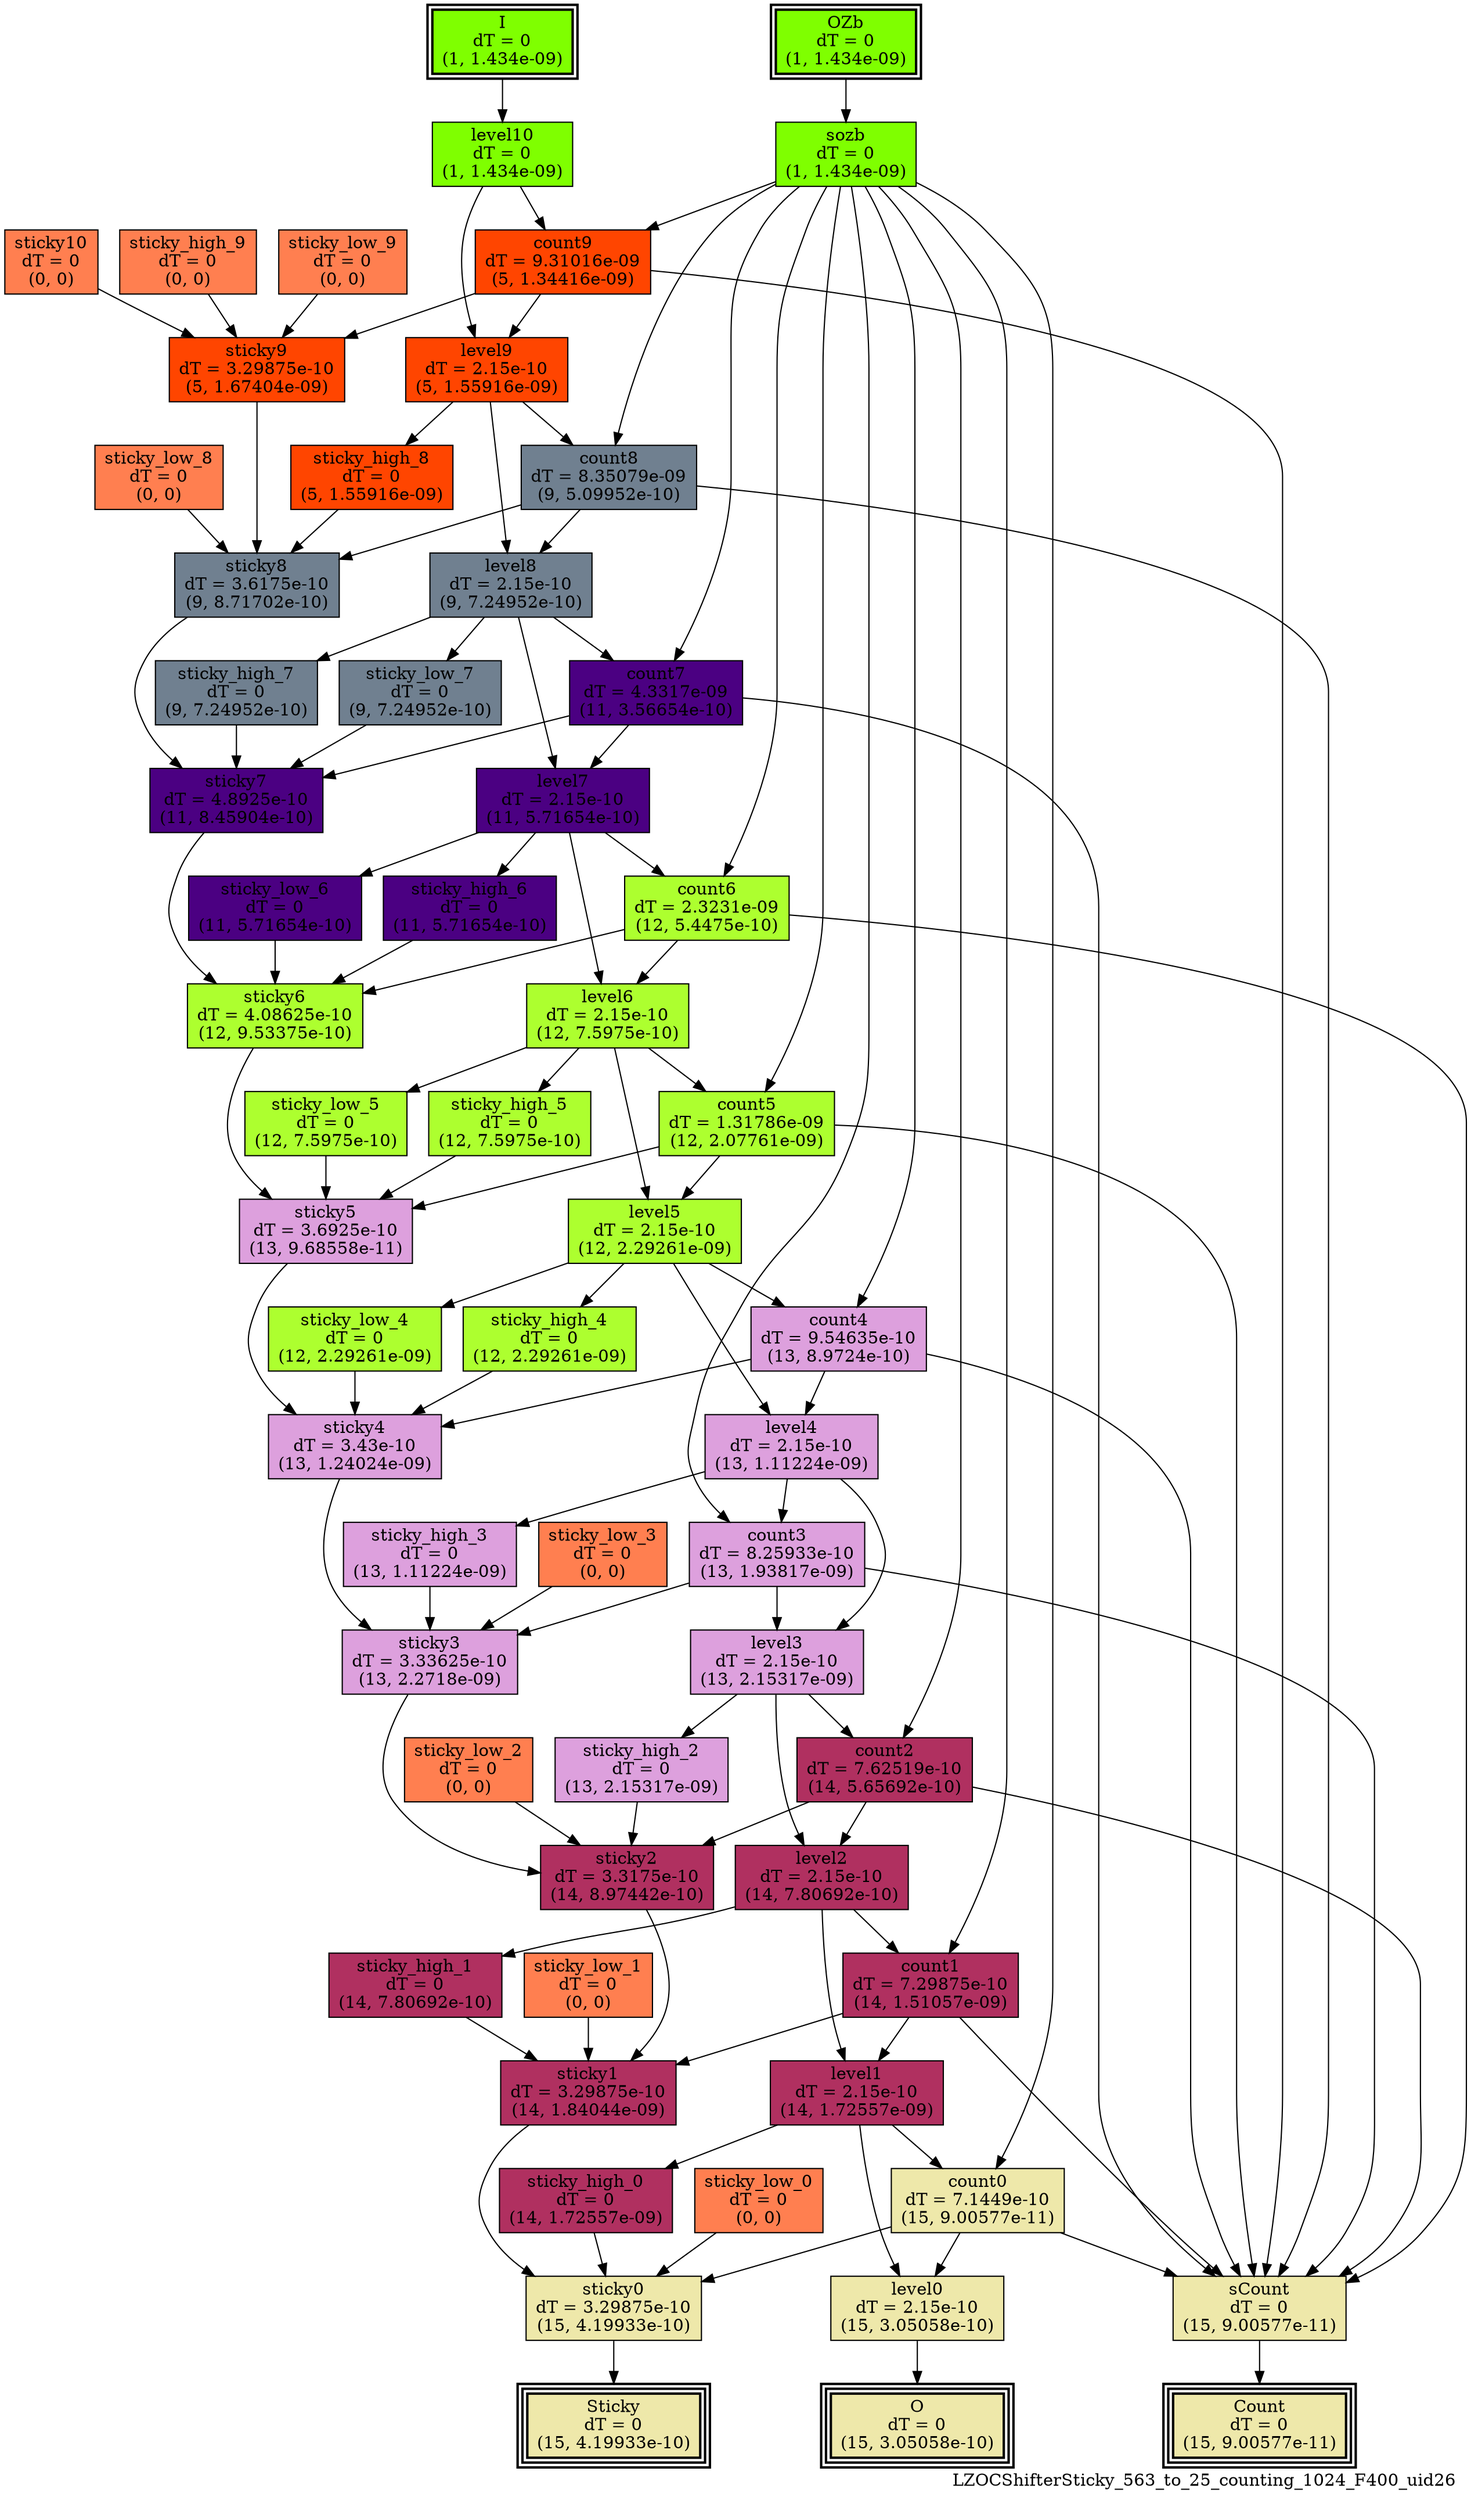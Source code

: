 digraph LZOCShifterSticky_563_to_25_counting_1024_F400_uid26
{
	//graph drawing options
	label=LZOCShifterSticky_563_to_25_counting_1024_F400_uid26;
	labelloc=bottom;
	labeljust=right;
	ratio=auto;
	nodesep=0.25;
	ranksep=0.5;

	//input/output signals of operator LZOCShifterSticky_563_to_25_counting_1024_F400_uid26
	I__LZOCShifterSticky_563_to_25_counting_1024_F400_uid26 [ label="I\ndT = 0\n(1, 1.434e-09)", shape=box, color=black, style="bold, filled", fillcolor=chartreuse, peripheries=2 ];
	OZb__LZOCShifterSticky_563_to_25_counting_1024_F400_uid26 [ label="OZb\ndT = 0\n(1, 1.434e-09)", shape=box, color=black, style="bold, filled", fillcolor=chartreuse, peripheries=2 ];
	Count__LZOCShifterSticky_563_to_25_counting_1024_F400_uid26 [ label="Count\ndT = 0\n(15, 9.00577e-11)", shape=box, color=black, style="bold, filled", fillcolor=palegoldenrod, peripheries=3 ];
	O__LZOCShifterSticky_563_to_25_counting_1024_F400_uid26 [ label="O\ndT = 0\n(15, 3.05058e-10)", shape=box, color=black, style="bold, filled", fillcolor=palegoldenrod, peripheries=3 ];
	Sticky__LZOCShifterSticky_563_to_25_counting_1024_F400_uid26 [ label="Sticky\ndT = 0\n(15, 4.19933e-10)", shape=box, color=black, style="bold, filled", fillcolor=palegoldenrod, peripheries=3 ];
	{rank=same I__LZOCShifterSticky_563_to_25_counting_1024_F400_uid26, OZb__LZOCShifterSticky_563_to_25_counting_1024_F400_uid26};
	{rank=same Count__LZOCShifterSticky_563_to_25_counting_1024_F400_uid26, O__LZOCShifterSticky_563_to_25_counting_1024_F400_uid26, Sticky__LZOCShifterSticky_563_to_25_counting_1024_F400_uid26};
	//internal signals of operator LZOCShifterSticky_563_to_25_counting_1024_F400_uid26
	level10__LZOCShifterSticky_563_to_25_counting_1024_F400_uid26 [ label="level10\ndT = 0\n(1, 1.434e-09)", shape=box, color=black, style=filled, fillcolor=chartreuse, peripheries=1 ];
	sozb__LZOCShifterSticky_563_to_25_counting_1024_F400_uid26 [ label="sozb\ndT = 0\n(1, 1.434e-09)", shape=box, color=black, style=filled, fillcolor=chartreuse, peripheries=1 ];
	sticky10__LZOCShifterSticky_563_to_25_counting_1024_F400_uid26 [ label="sticky10\ndT = 0\n(0, 0)", shape=box, color=black, style=filled, fillcolor=coral, peripheries=1 ];
	count9__LZOCShifterSticky_563_to_25_counting_1024_F400_uid26 [ label="count9\ndT = 9.31016e-09\n(5, 1.34416e-09)", shape=box, color=black, style=filled, fillcolor=orangered, peripheries=1 ];
	level9__LZOCShifterSticky_563_to_25_counting_1024_F400_uid26 [ label="level9\ndT = 2.15e-10\n(5, 1.55916e-09)", shape=box, color=black, style=filled, fillcolor=orangered, peripheries=1 ];
	sticky_high_9__LZOCShifterSticky_563_to_25_counting_1024_F400_uid26 [ label="sticky_high_9\ndT = 0\n(0, 0)", shape=box, color=black, style=filled, fillcolor=coral, peripheries=1 ];
	sticky_low_9__LZOCShifterSticky_563_to_25_counting_1024_F400_uid26 [ label="sticky_low_9\ndT = 0\n(0, 0)", shape=box, color=black, style=filled, fillcolor=coral, peripheries=1 ];
	sticky9__LZOCShifterSticky_563_to_25_counting_1024_F400_uid26 [ label="sticky9\ndT = 3.29875e-10\n(5, 1.67404e-09)", shape=box, color=black, style=filled, fillcolor=orangered, peripheries=1 ];
	count8__LZOCShifterSticky_563_to_25_counting_1024_F400_uid26 [ label="count8\ndT = 8.35079e-09\n(9, 5.09952e-10)", shape=box, color=black, style=filled, fillcolor=slategray, peripheries=1 ];
	level8__LZOCShifterSticky_563_to_25_counting_1024_F400_uid26 [ label="level8\ndT = 2.15e-10\n(9, 7.24952e-10)", shape=box, color=black, style=filled, fillcolor=slategray, peripheries=1 ];
	sticky_high_8__LZOCShifterSticky_563_to_25_counting_1024_F400_uid26 [ label="sticky_high_8\ndT = 0\n(5, 1.55916e-09)", shape=box, color=black, style=filled, fillcolor=orangered, peripheries=1 ];
	sticky_low_8__LZOCShifterSticky_563_to_25_counting_1024_F400_uid26 [ label="sticky_low_8\ndT = 0\n(0, 0)", shape=box, color=black, style=filled, fillcolor=coral, peripheries=1 ];
	sticky8__LZOCShifterSticky_563_to_25_counting_1024_F400_uid26 [ label="sticky8\ndT = 3.6175e-10\n(9, 8.71702e-10)", shape=box, color=black, style=filled, fillcolor=slategray, peripheries=1 ];
	count7__LZOCShifterSticky_563_to_25_counting_1024_F400_uid26 [ label="count7\ndT = 4.3317e-09\n(11, 3.56654e-10)", shape=box, color=black, style=filled, fillcolor=indigo, peripheries=1 ];
	level7__LZOCShifterSticky_563_to_25_counting_1024_F400_uid26 [ label="level7\ndT = 2.15e-10\n(11, 5.71654e-10)", shape=box, color=black, style=filled, fillcolor=indigo, peripheries=1 ];
	sticky_high_7__LZOCShifterSticky_563_to_25_counting_1024_F400_uid26 [ label="sticky_high_7\ndT = 0\n(9, 7.24952e-10)", shape=box, color=black, style=filled, fillcolor=slategray, peripheries=1 ];
	sticky_low_7__LZOCShifterSticky_563_to_25_counting_1024_F400_uid26 [ label="sticky_low_7\ndT = 0\n(9, 7.24952e-10)", shape=box, color=black, style=filled, fillcolor=slategray, peripheries=1 ];
	sticky7__LZOCShifterSticky_563_to_25_counting_1024_F400_uid26 [ label="sticky7\ndT = 4.8925e-10\n(11, 8.45904e-10)", shape=box, color=black, style=filled, fillcolor=indigo, peripheries=1 ];
	count6__LZOCShifterSticky_563_to_25_counting_1024_F400_uid26 [ label="count6\ndT = 2.3231e-09\n(12, 5.4475e-10)", shape=box, color=black, style=filled, fillcolor=greenyellow, peripheries=1 ];
	level6__LZOCShifterSticky_563_to_25_counting_1024_F400_uid26 [ label="level6\ndT = 2.15e-10\n(12, 7.5975e-10)", shape=box, color=black, style=filled, fillcolor=greenyellow, peripheries=1 ];
	sticky_high_6__LZOCShifterSticky_563_to_25_counting_1024_F400_uid26 [ label="sticky_high_6\ndT = 0\n(11, 5.71654e-10)", shape=box, color=black, style=filled, fillcolor=indigo, peripheries=1 ];
	sticky_low_6__LZOCShifterSticky_563_to_25_counting_1024_F400_uid26 [ label="sticky_low_6\ndT = 0\n(11, 5.71654e-10)", shape=box, color=black, style=filled, fillcolor=indigo, peripheries=1 ];
	sticky6__LZOCShifterSticky_563_to_25_counting_1024_F400_uid26 [ label="sticky6\ndT = 4.08625e-10\n(12, 9.53375e-10)", shape=box, color=black, style=filled, fillcolor=greenyellow, peripheries=1 ];
	count5__LZOCShifterSticky_563_to_25_counting_1024_F400_uid26 [ label="count5\ndT = 1.31786e-09\n(12, 2.07761e-09)", shape=box, color=black, style=filled, fillcolor=greenyellow, peripheries=1 ];
	level5__LZOCShifterSticky_563_to_25_counting_1024_F400_uid26 [ label="level5\ndT = 2.15e-10\n(12, 2.29261e-09)", shape=box, color=black, style=filled, fillcolor=greenyellow, peripheries=1 ];
	sticky_high_5__LZOCShifterSticky_563_to_25_counting_1024_F400_uid26 [ label="sticky_high_5\ndT = 0\n(12, 7.5975e-10)", shape=box, color=black, style=filled, fillcolor=greenyellow, peripheries=1 ];
	sticky_low_5__LZOCShifterSticky_563_to_25_counting_1024_F400_uid26 [ label="sticky_low_5\ndT = 0\n(12, 7.5975e-10)", shape=box, color=black, style=filled, fillcolor=greenyellow, peripheries=1 ];
	sticky5__LZOCShifterSticky_563_to_25_counting_1024_F400_uid26 [ label="sticky5\ndT = 3.6925e-10\n(13, 9.68558e-11)", shape=box, color=black, style=filled, fillcolor=plum, peripheries=1 ];
	count4__LZOCShifterSticky_563_to_25_counting_1024_F400_uid26 [ label="count4\ndT = 9.54635e-10\n(13, 8.9724e-10)", shape=box, color=black, style=filled, fillcolor=plum, peripheries=1 ];
	level4__LZOCShifterSticky_563_to_25_counting_1024_F400_uid26 [ label="level4\ndT = 2.15e-10\n(13, 1.11224e-09)", shape=box, color=black, style=filled, fillcolor=plum, peripheries=1 ];
	sticky_high_4__LZOCShifterSticky_563_to_25_counting_1024_F400_uid26 [ label="sticky_high_4\ndT = 0\n(12, 2.29261e-09)", shape=box, color=black, style=filled, fillcolor=greenyellow, peripheries=1 ];
	sticky_low_4__LZOCShifterSticky_563_to_25_counting_1024_F400_uid26 [ label="sticky_low_4\ndT = 0\n(12, 2.29261e-09)", shape=box, color=black, style=filled, fillcolor=greenyellow, peripheries=1 ];
	sticky4__LZOCShifterSticky_563_to_25_counting_1024_F400_uid26 [ label="sticky4\ndT = 3.43e-10\n(13, 1.24024e-09)", shape=box, color=black, style=filled, fillcolor=plum, peripheries=1 ];
	count3__LZOCShifterSticky_563_to_25_counting_1024_F400_uid26 [ label="count3\ndT = 8.25933e-10\n(13, 1.93817e-09)", shape=box, color=black, style=filled, fillcolor=plum, peripheries=1 ];
	level3__LZOCShifterSticky_563_to_25_counting_1024_F400_uid26 [ label="level3\ndT = 2.15e-10\n(13, 2.15317e-09)", shape=box, color=black, style=filled, fillcolor=plum, peripheries=1 ];
	sticky_high_3__LZOCShifterSticky_563_to_25_counting_1024_F400_uid26 [ label="sticky_high_3\ndT = 0\n(13, 1.11224e-09)", shape=box, color=black, style=filled, fillcolor=plum, peripheries=1 ];
	sticky_low_3__LZOCShifterSticky_563_to_25_counting_1024_F400_uid26 [ label="sticky_low_3\ndT = 0\n(0, 0)", shape=box, color=black, style=filled, fillcolor=coral, peripheries=1 ];
	sticky3__LZOCShifterSticky_563_to_25_counting_1024_F400_uid26 [ label="sticky3\ndT = 3.33625e-10\n(13, 2.2718e-09)", shape=box, color=black, style=filled, fillcolor=plum, peripheries=1 ];
	count2__LZOCShifterSticky_563_to_25_counting_1024_F400_uid26 [ label="count2\ndT = 7.62519e-10\n(14, 5.65692e-10)", shape=box, color=black, style=filled, fillcolor=maroon, peripheries=1 ];
	level2__LZOCShifterSticky_563_to_25_counting_1024_F400_uid26 [ label="level2\ndT = 2.15e-10\n(14, 7.80692e-10)", shape=box, color=black, style=filled, fillcolor=maroon, peripheries=1 ];
	sticky_high_2__LZOCShifterSticky_563_to_25_counting_1024_F400_uid26 [ label="sticky_high_2\ndT = 0\n(13, 2.15317e-09)", shape=box, color=black, style=filled, fillcolor=plum, peripheries=1 ];
	sticky_low_2__LZOCShifterSticky_563_to_25_counting_1024_F400_uid26 [ label="sticky_low_2\ndT = 0\n(0, 0)", shape=box, color=black, style=filled, fillcolor=coral, peripheries=1 ];
	sticky2__LZOCShifterSticky_563_to_25_counting_1024_F400_uid26 [ label="sticky2\ndT = 3.3175e-10\n(14, 8.97442e-10)", shape=box, color=black, style=filled, fillcolor=maroon, peripheries=1 ];
	count1__LZOCShifterSticky_563_to_25_counting_1024_F400_uid26 [ label="count1\ndT = 7.29875e-10\n(14, 1.51057e-09)", shape=box, color=black, style=filled, fillcolor=maroon, peripheries=1 ];
	level1__LZOCShifterSticky_563_to_25_counting_1024_F400_uid26 [ label="level1\ndT = 2.15e-10\n(14, 1.72557e-09)", shape=box, color=black, style=filled, fillcolor=maroon, peripheries=1 ];
	sticky_high_1__LZOCShifterSticky_563_to_25_counting_1024_F400_uid26 [ label="sticky_high_1\ndT = 0\n(14, 7.80692e-10)", shape=box, color=black, style=filled, fillcolor=maroon, peripheries=1 ];
	sticky_low_1__LZOCShifterSticky_563_to_25_counting_1024_F400_uid26 [ label="sticky_low_1\ndT = 0\n(0, 0)", shape=box, color=black, style=filled, fillcolor=coral, peripheries=1 ];
	sticky1__LZOCShifterSticky_563_to_25_counting_1024_F400_uid26 [ label="sticky1\ndT = 3.29875e-10\n(14, 1.84044e-09)", shape=box, color=black, style=filled, fillcolor=maroon, peripheries=1 ];
	count0__LZOCShifterSticky_563_to_25_counting_1024_F400_uid26 [ label="count0\ndT = 7.1449e-10\n(15, 9.00577e-11)", shape=box, color=black, style=filled, fillcolor=palegoldenrod, peripheries=1 ];
	level0__LZOCShifterSticky_563_to_25_counting_1024_F400_uid26 [ label="level0\ndT = 2.15e-10\n(15, 3.05058e-10)", shape=box, color=black, style=filled, fillcolor=palegoldenrod, peripheries=1 ];
	sticky_high_0__LZOCShifterSticky_563_to_25_counting_1024_F400_uid26 [ label="sticky_high_0\ndT = 0\n(14, 1.72557e-09)", shape=box, color=black, style=filled, fillcolor=maroon, peripheries=1 ];
	sticky_low_0__LZOCShifterSticky_563_to_25_counting_1024_F400_uid26 [ label="sticky_low_0\ndT = 0\n(0, 0)", shape=box, color=black, style=filled, fillcolor=coral, peripheries=1 ];
	sticky0__LZOCShifterSticky_563_to_25_counting_1024_F400_uid26 [ label="sticky0\ndT = 3.29875e-10\n(15, 4.19933e-10)", shape=box, color=black, style=filled, fillcolor=palegoldenrod, peripheries=1 ];
	sCount__LZOCShifterSticky_563_to_25_counting_1024_F400_uid26 [ label="sCount\ndT = 0\n(15, 9.00577e-11)", shape=box, color=black, style=filled, fillcolor=palegoldenrod, peripheries=1 ];

	//subcomponents of operator LZOCShifterSticky_563_to_25_counting_1024_F400_uid26

	//input and internal signal connections of operator LZOCShifterSticky_563_to_25_counting_1024_F400_uid26
	I__LZOCShifterSticky_563_to_25_counting_1024_F400_uid26 -> level10__LZOCShifterSticky_563_to_25_counting_1024_F400_uid26 [ arrowhead=normal, arrowsize=1.0, arrowtail=normal, color=black, dir=forward  ];
	OZb__LZOCShifterSticky_563_to_25_counting_1024_F400_uid26 -> sozb__LZOCShifterSticky_563_to_25_counting_1024_F400_uid26 [ arrowhead=normal, arrowsize=1.0, arrowtail=normal, color=black, dir=forward  ];
	level10__LZOCShifterSticky_563_to_25_counting_1024_F400_uid26 -> count9__LZOCShifterSticky_563_to_25_counting_1024_F400_uid26 [ arrowhead=normal, arrowsize=1.0, arrowtail=normal, color=black, dir=forward  ];
	level10__LZOCShifterSticky_563_to_25_counting_1024_F400_uid26 -> level9__LZOCShifterSticky_563_to_25_counting_1024_F400_uid26 [ arrowhead=normal, arrowsize=1.0, arrowtail=normal, color=black, dir=forward  ];
	sozb__LZOCShifterSticky_563_to_25_counting_1024_F400_uid26 -> count9__LZOCShifterSticky_563_to_25_counting_1024_F400_uid26 [ arrowhead=normal, arrowsize=1.0, arrowtail=normal, color=black, dir=forward  ];
	sozb__LZOCShifterSticky_563_to_25_counting_1024_F400_uid26 -> count8__LZOCShifterSticky_563_to_25_counting_1024_F400_uid26 [ arrowhead=normal, arrowsize=1.0, arrowtail=normal, color=black, dir=forward  ];
	sozb__LZOCShifterSticky_563_to_25_counting_1024_F400_uid26 -> count7__LZOCShifterSticky_563_to_25_counting_1024_F400_uid26 [ arrowhead=normal, arrowsize=1.0, arrowtail=normal, color=black, dir=forward  ];
	sozb__LZOCShifterSticky_563_to_25_counting_1024_F400_uid26 -> count6__LZOCShifterSticky_563_to_25_counting_1024_F400_uid26 [ arrowhead=normal, arrowsize=1.0, arrowtail=normal, color=black, dir=forward  ];
	sozb__LZOCShifterSticky_563_to_25_counting_1024_F400_uid26 -> count5__LZOCShifterSticky_563_to_25_counting_1024_F400_uid26 [ arrowhead=normal, arrowsize=1.0, arrowtail=normal, color=black, dir=forward  ];
	sozb__LZOCShifterSticky_563_to_25_counting_1024_F400_uid26 -> count4__LZOCShifterSticky_563_to_25_counting_1024_F400_uid26 [ arrowhead=normal, arrowsize=1.0, arrowtail=normal, color=black, dir=forward  ];
	sozb__LZOCShifterSticky_563_to_25_counting_1024_F400_uid26 -> count3__LZOCShifterSticky_563_to_25_counting_1024_F400_uid26 [ arrowhead=normal, arrowsize=1.0, arrowtail=normal, color=black, dir=forward  ];
	sozb__LZOCShifterSticky_563_to_25_counting_1024_F400_uid26 -> count2__LZOCShifterSticky_563_to_25_counting_1024_F400_uid26 [ arrowhead=normal, arrowsize=1.0, arrowtail=normal, color=black, dir=forward  ];
	sozb__LZOCShifterSticky_563_to_25_counting_1024_F400_uid26 -> count1__LZOCShifterSticky_563_to_25_counting_1024_F400_uid26 [ arrowhead=normal, arrowsize=1.0, arrowtail=normal, color=black, dir=forward  ];
	sozb__LZOCShifterSticky_563_to_25_counting_1024_F400_uid26 -> count0__LZOCShifterSticky_563_to_25_counting_1024_F400_uid26 [ arrowhead=normal, arrowsize=1.0, arrowtail=normal, color=black, dir=forward  ];
	sticky10__LZOCShifterSticky_563_to_25_counting_1024_F400_uid26 -> sticky9__LZOCShifterSticky_563_to_25_counting_1024_F400_uid26 [ arrowhead=normal, arrowsize=1.0, arrowtail=normal, color=black, dir=forward  ];
	count9__LZOCShifterSticky_563_to_25_counting_1024_F400_uid26 -> level9__LZOCShifterSticky_563_to_25_counting_1024_F400_uid26 [ arrowhead=normal, arrowsize=1.0, arrowtail=normal, color=black, dir=forward  ];
	count9__LZOCShifterSticky_563_to_25_counting_1024_F400_uid26 -> sticky9__LZOCShifterSticky_563_to_25_counting_1024_F400_uid26 [ arrowhead=normal, arrowsize=1.0, arrowtail=normal, color=black, dir=forward  ];
	count9__LZOCShifterSticky_563_to_25_counting_1024_F400_uid26 -> sCount__LZOCShifterSticky_563_to_25_counting_1024_F400_uid26 [ arrowhead=normal, arrowsize=1.0, arrowtail=normal, color=black, dir=forward  ];
	level9__LZOCShifterSticky_563_to_25_counting_1024_F400_uid26 -> count8__LZOCShifterSticky_563_to_25_counting_1024_F400_uid26 [ arrowhead=normal, arrowsize=1.0, arrowtail=normal, color=black, dir=forward  ];
	level9__LZOCShifterSticky_563_to_25_counting_1024_F400_uid26 -> level8__LZOCShifterSticky_563_to_25_counting_1024_F400_uid26 [ arrowhead=normal, arrowsize=1.0, arrowtail=normal, color=black, dir=forward  ];
	level9__LZOCShifterSticky_563_to_25_counting_1024_F400_uid26 -> sticky_high_8__LZOCShifterSticky_563_to_25_counting_1024_F400_uid26 [ arrowhead=normal, arrowsize=1.0, arrowtail=normal, color=black, dir=forward  ];
	sticky_high_9__LZOCShifterSticky_563_to_25_counting_1024_F400_uid26 -> sticky9__LZOCShifterSticky_563_to_25_counting_1024_F400_uid26 [ arrowhead=normal, arrowsize=1.0, arrowtail=normal, color=black, dir=forward  ];
	sticky_low_9__LZOCShifterSticky_563_to_25_counting_1024_F400_uid26 -> sticky9__LZOCShifterSticky_563_to_25_counting_1024_F400_uid26 [ arrowhead=normal, arrowsize=1.0, arrowtail=normal, color=black, dir=forward  ];
	sticky9__LZOCShifterSticky_563_to_25_counting_1024_F400_uid26 -> sticky8__LZOCShifterSticky_563_to_25_counting_1024_F400_uid26 [ arrowhead=normal, arrowsize=1.0, arrowtail=normal, color=black, dir=forward  ];
	count8__LZOCShifterSticky_563_to_25_counting_1024_F400_uid26 -> level8__LZOCShifterSticky_563_to_25_counting_1024_F400_uid26 [ arrowhead=normal, arrowsize=1.0, arrowtail=normal, color=black, dir=forward  ];
	count8__LZOCShifterSticky_563_to_25_counting_1024_F400_uid26 -> sticky8__LZOCShifterSticky_563_to_25_counting_1024_F400_uid26 [ arrowhead=normal, arrowsize=1.0, arrowtail=normal, color=black, dir=forward  ];
	count8__LZOCShifterSticky_563_to_25_counting_1024_F400_uid26 -> sCount__LZOCShifterSticky_563_to_25_counting_1024_F400_uid26 [ arrowhead=normal, arrowsize=1.0, arrowtail=normal, color=black, dir=forward  ];
	level8__LZOCShifterSticky_563_to_25_counting_1024_F400_uid26 -> count7__LZOCShifterSticky_563_to_25_counting_1024_F400_uid26 [ arrowhead=normal, arrowsize=1.0, arrowtail=normal, color=black, dir=forward  ];
	level8__LZOCShifterSticky_563_to_25_counting_1024_F400_uid26 -> level7__LZOCShifterSticky_563_to_25_counting_1024_F400_uid26 [ arrowhead=normal, arrowsize=1.0, arrowtail=normal, color=black, dir=forward  ];
	level8__LZOCShifterSticky_563_to_25_counting_1024_F400_uid26 -> sticky_high_7__LZOCShifterSticky_563_to_25_counting_1024_F400_uid26 [ arrowhead=normal, arrowsize=1.0, arrowtail=normal, color=black, dir=forward  ];
	level8__LZOCShifterSticky_563_to_25_counting_1024_F400_uid26 -> sticky_low_7__LZOCShifterSticky_563_to_25_counting_1024_F400_uid26 [ arrowhead=normal, arrowsize=1.0, arrowtail=normal, color=black, dir=forward  ];
	sticky_high_8__LZOCShifterSticky_563_to_25_counting_1024_F400_uid26 -> sticky8__LZOCShifterSticky_563_to_25_counting_1024_F400_uid26 [ arrowhead=normal, arrowsize=1.0, arrowtail=normal, color=black, dir=forward  ];
	sticky_low_8__LZOCShifterSticky_563_to_25_counting_1024_F400_uid26 -> sticky8__LZOCShifterSticky_563_to_25_counting_1024_F400_uid26 [ arrowhead=normal, arrowsize=1.0, arrowtail=normal, color=black, dir=forward  ];
	sticky8__LZOCShifterSticky_563_to_25_counting_1024_F400_uid26 -> sticky7__LZOCShifterSticky_563_to_25_counting_1024_F400_uid26 [ arrowhead=normal, arrowsize=1.0, arrowtail=normal, color=black, dir=forward  ];
	count7__LZOCShifterSticky_563_to_25_counting_1024_F400_uid26 -> level7__LZOCShifterSticky_563_to_25_counting_1024_F400_uid26 [ arrowhead=normal, arrowsize=1.0, arrowtail=normal, color=black, dir=forward  ];
	count7__LZOCShifterSticky_563_to_25_counting_1024_F400_uid26 -> sticky7__LZOCShifterSticky_563_to_25_counting_1024_F400_uid26 [ arrowhead=normal, arrowsize=1.0, arrowtail=normal, color=black, dir=forward  ];
	count7__LZOCShifterSticky_563_to_25_counting_1024_F400_uid26 -> sCount__LZOCShifterSticky_563_to_25_counting_1024_F400_uid26 [ arrowhead=normal, arrowsize=1.0, arrowtail=normal, color=black, dir=forward  ];
	level7__LZOCShifterSticky_563_to_25_counting_1024_F400_uid26 -> count6__LZOCShifterSticky_563_to_25_counting_1024_F400_uid26 [ arrowhead=normal, arrowsize=1.0, arrowtail=normal, color=black, dir=forward  ];
	level7__LZOCShifterSticky_563_to_25_counting_1024_F400_uid26 -> level6__LZOCShifterSticky_563_to_25_counting_1024_F400_uid26 [ arrowhead=normal, arrowsize=1.0, arrowtail=normal, color=black, dir=forward  ];
	level7__LZOCShifterSticky_563_to_25_counting_1024_F400_uid26 -> sticky_high_6__LZOCShifterSticky_563_to_25_counting_1024_F400_uid26 [ arrowhead=normal, arrowsize=1.0, arrowtail=normal, color=black, dir=forward  ];
	level7__LZOCShifterSticky_563_to_25_counting_1024_F400_uid26 -> sticky_low_6__LZOCShifterSticky_563_to_25_counting_1024_F400_uid26 [ arrowhead=normal, arrowsize=1.0, arrowtail=normal, color=black, dir=forward  ];
	sticky_high_7__LZOCShifterSticky_563_to_25_counting_1024_F400_uid26 -> sticky7__LZOCShifterSticky_563_to_25_counting_1024_F400_uid26 [ arrowhead=normal, arrowsize=1.0, arrowtail=normal, color=black, dir=forward  ];
	sticky_low_7__LZOCShifterSticky_563_to_25_counting_1024_F400_uid26 -> sticky7__LZOCShifterSticky_563_to_25_counting_1024_F400_uid26 [ arrowhead=normal, arrowsize=1.0, arrowtail=normal, color=black, dir=forward  ];
	sticky7__LZOCShifterSticky_563_to_25_counting_1024_F400_uid26 -> sticky6__LZOCShifterSticky_563_to_25_counting_1024_F400_uid26 [ arrowhead=normal, arrowsize=1.0, arrowtail=normal, color=black, dir=forward  ];
	count6__LZOCShifterSticky_563_to_25_counting_1024_F400_uid26 -> level6__LZOCShifterSticky_563_to_25_counting_1024_F400_uid26 [ arrowhead=normal, arrowsize=1.0, arrowtail=normal, color=black, dir=forward  ];
	count6__LZOCShifterSticky_563_to_25_counting_1024_F400_uid26 -> sticky6__LZOCShifterSticky_563_to_25_counting_1024_F400_uid26 [ arrowhead=normal, arrowsize=1.0, arrowtail=normal, color=black, dir=forward  ];
	count6__LZOCShifterSticky_563_to_25_counting_1024_F400_uid26 -> sCount__LZOCShifterSticky_563_to_25_counting_1024_F400_uid26 [ arrowhead=normal, arrowsize=1.0, arrowtail=normal, color=black, dir=forward  ];
	level6__LZOCShifterSticky_563_to_25_counting_1024_F400_uid26 -> count5__LZOCShifterSticky_563_to_25_counting_1024_F400_uid26 [ arrowhead=normal, arrowsize=1.0, arrowtail=normal, color=black, dir=forward  ];
	level6__LZOCShifterSticky_563_to_25_counting_1024_F400_uid26 -> level5__LZOCShifterSticky_563_to_25_counting_1024_F400_uid26 [ arrowhead=normal, arrowsize=1.0, arrowtail=normal, color=black, dir=forward  ];
	level6__LZOCShifterSticky_563_to_25_counting_1024_F400_uid26 -> sticky_high_5__LZOCShifterSticky_563_to_25_counting_1024_F400_uid26 [ arrowhead=normal, arrowsize=1.0, arrowtail=normal, color=black, dir=forward  ];
	level6__LZOCShifterSticky_563_to_25_counting_1024_F400_uid26 -> sticky_low_5__LZOCShifterSticky_563_to_25_counting_1024_F400_uid26 [ arrowhead=normal, arrowsize=1.0, arrowtail=normal, color=black, dir=forward  ];
	sticky_high_6__LZOCShifterSticky_563_to_25_counting_1024_F400_uid26 -> sticky6__LZOCShifterSticky_563_to_25_counting_1024_F400_uid26 [ arrowhead=normal, arrowsize=1.0, arrowtail=normal, color=black, dir=forward  ];
	sticky_low_6__LZOCShifterSticky_563_to_25_counting_1024_F400_uid26 -> sticky6__LZOCShifterSticky_563_to_25_counting_1024_F400_uid26 [ arrowhead=normal, arrowsize=1.0, arrowtail=normal, color=black, dir=forward  ];
	sticky6__LZOCShifterSticky_563_to_25_counting_1024_F400_uid26 -> sticky5__LZOCShifterSticky_563_to_25_counting_1024_F400_uid26 [ arrowhead=normal, arrowsize=1.0, arrowtail=normal, color=black, dir=forward  ];
	count5__LZOCShifterSticky_563_to_25_counting_1024_F400_uid26 -> level5__LZOCShifterSticky_563_to_25_counting_1024_F400_uid26 [ arrowhead=normal, arrowsize=1.0, arrowtail=normal, color=black, dir=forward  ];
	count5__LZOCShifterSticky_563_to_25_counting_1024_F400_uid26 -> sticky5__LZOCShifterSticky_563_to_25_counting_1024_F400_uid26 [ arrowhead=normal, arrowsize=1.0, arrowtail=normal, color=black, dir=forward  ];
	count5__LZOCShifterSticky_563_to_25_counting_1024_F400_uid26 -> sCount__LZOCShifterSticky_563_to_25_counting_1024_F400_uid26 [ arrowhead=normal, arrowsize=1.0, arrowtail=normal, color=black, dir=forward  ];
	level5__LZOCShifterSticky_563_to_25_counting_1024_F400_uid26 -> count4__LZOCShifterSticky_563_to_25_counting_1024_F400_uid26 [ arrowhead=normal, arrowsize=1.0, arrowtail=normal, color=black, dir=forward  ];
	level5__LZOCShifterSticky_563_to_25_counting_1024_F400_uid26 -> level4__LZOCShifterSticky_563_to_25_counting_1024_F400_uid26 [ arrowhead=normal, arrowsize=1.0, arrowtail=normal, color=black, dir=forward  ];
	level5__LZOCShifterSticky_563_to_25_counting_1024_F400_uid26 -> sticky_high_4__LZOCShifterSticky_563_to_25_counting_1024_F400_uid26 [ arrowhead=normal, arrowsize=1.0, arrowtail=normal, color=black, dir=forward  ];
	level5__LZOCShifterSticky_563_to_25_counting_1024_F400_uid26 -> sticky_low_4__LZOCShifterSticky_563_to_25_counting_1024_F400_uid26 [ arrowhead=normal, arrowsize=1.0, arrowtail=normal, color=black, dir=forward  ];
	sticky_high_5__LZOCShifterSticky_563_to_25_counting_1024_F400_uid26 -> sticky5__LZOCShifterSticky_563_to_25_counting_1024_F400_uid26 [ arrowhead=normal, arrowsize=1.0, arrowtail=normal, color=black, dir=forward  ];
	sticky_low_5__LZOCShifterSticky_563_to_25_counting_1024_F400_uid26 -> sticky5__LZOCShifterSticky_563_to_25_counting_1024_F400_uid26 [ arrowhead=normal, arrowsize=1.0, arrowtail=normal, color=black, dir=forward  ];
	sticky5__LZOCShifterSticky_563_to_25_counting_1024_F400_uid26 -> sticky4__LZOCShifterSticky_563_to_25_counting_1024_F400_uid26 [ arrowhead=normal, arrowsize=1.0, arrowtail=normal, color=black, dir=forward  ];
	count4__LZOCShifterSticky_563_to_25_counting_1024_F400_uid26 -> level4__LZOCShifterSticky_563_to_25_counting_1024_F400_uid26 [ arrowhead=normal, arrowsize=1.0, arrowtail=normal, color=black, dir=forward  ];
	count4__LZOCShifterSticky_563_to_25_counting_1024_F400_uid26 -> sticky4__LZOCShifterSticky_563_to_25_counting_1024_F400_uid26 [ arrowhead=normal, arrowsize=1.0, arrowtail=normal, color=black, dir=forward  ];
	count4__LZOCShifterSticky_563_to_25_counting_1024_F400_uid26 -> sCount__LZOCShifterSticky_563_to_25_counting_1024_F400_uid26 [ arrowhead=normal, arrowsize=1.0, arrowtail=normal, color=black, dir=forward  ];
	level4__LZOCShifterSticky_563_to_25_counting_1024_F400_uid26 -> count3__LZOCShifterSticky_563_to_25_counting_1024_F400_uid26 [ arrowhead=normal, arrowsize=1.0, arrowtail=normal, color=black, dir=forward  ];
	level4__LZOCShifterSticky_563_to_25_counting_1024_F400_uid26 -> level3__LZOCShifterSticky_563_to_25_counting_1024_F400_uid26 [ arrowhead=normal, arrowsize=1.0, arrowtail=normal, color=black, dir=forward  ];
	level4__LZOCShifterSticky_563_to_25_counting_1024_F400_uid26 -> sticky_high_3__LZOCShifterSticky_563_to_25_counting_1024_F400_uid26 [ arrowhead=normal, arrowsize=1.0, arrowtail=normal, color=black, dir=forward  ];
	sticky_high_4__LZOCShifterSticky_563_to_25_counting_1024_F400_uid26 -> sticky4__LZOCShifterSticky_563_to_25_counting_1024_F400_uid26 [ arrowhead=normal, arrowsize=1.0, arrowtail=normal, color=black, dir=forward  ];
	sticky_low_4__LZOCShifterSticky_563_to_25_counting_1024_F400_uid26 -> sticky4__LZOCShifterSticky_563_to_25_counting_1024_F400_uid26 [ arrowhead=normal, arrowsize=1.0, arrowtail=normal, color=black, dir=forward  ];
	sticky4__LZOCShifterSticky_563_to_25_counting_1024_F400_uid26 -> sticky3__LZOCShifterSticky_563_to_25_counting_1024_F400_uid26 [ arrowhead=normal, arrowsize=1.0, arrowtail=normal, color=black, dir=forward  ];
	count3__LZOCShifterSticky_563_to_25_counting_1024_F400_uid26 -> level3__LZOCShifterSticky_563_to_25_counting_1024_F400_uid26 [ arrowhead=normal, arrowsize=1.0, arrowtail=normal, color=black, dir=forward  ];
	count3__LZOCShifterSticky_563_to_25_counting_1024_F400_uid26 -> sticky3__LZOCShifterSticky_563_to_25_counting_1024_F400_uid26 [ arrowhead=normal, arrowsize=1.0, arrowtail=normal, color=black, dir=forward  ];
	count3__LZOCShifterSticky_563_to_25_counting_1024_F400_uid26 -> sCount__LZOCShifterSticky_563_to_25_counting_1024_F400_uid26 [ arrowhead=normal, arrowsize=1.0, arrowtail=normal, color=black, dir=forward  ];
	level3__LZOCShifterSticky_563_to_25_counting_1024_F400_uid26 -> count2__LZOCShifterSticky_563_to_25_counting_1024_F400_uid26 [ arrowhead=normal, arrowsize=1.0, arrowtail=normal, color=black, dir=forward  ];
	level3__LZOCShifterSticky_563_to_25_counting_1024_F400_uid26 -> level2__LZOCShifterSticky_563_to_25_counting_1024_F400_uid26 [ arrowhead=normal, arrowsize=1.0, arrowtail=normal, color=black, dir=forward  ];
	level3__LZOCShifterSticky_563_to_25_counting_1024_F400_uid26 -> sticky_high_2__LZOCShifterSticky_563_to_25_counting_1024_F400_uid26 [ arrowhead=normal, arrowsize=1.0, arrowtail=normal, color=black, dir=forward  ];
	sticky_high_3__LZOCShifterSticky_563_to_25_counting_1024_F400_uid26 -> sticky3__LZOCShifterSticky_563_to_25_counting_1024_F400_uid26 [ arrowhead=normal, arrowsize=1.0, arrowtail=normal, color=black, dir=forward  ];
	sticky_low_3__LZOCShifterSticky_563_to_25_counting_1024_F400_uid26 -> sticky3__LZOCShifterSticky_563_to_25_counting_1024_F400_uid26 [ arrowhead=normal, arrowsize=1.0, arrowtail=normal, color=black, dir=forward  ];
	sticky3__LZOCShifterSticky_563_to_25_counting_1024_F400_uid26 -> sticky2__LZOCShifterSticky_563_to_25_counting_1024_F400_uid26 [ arrowhead=normal, arrowsize=1.0, arrowtail=normal, color=black, dir=forward  ];
	count2__LZOCShifterSticky_563_to_25_counting_1024_F400_uid26 -> level2__LZOCShifterSticky_563_to_25_counting_1024_F400_uid26 [ arrowhead=normal, arrowsize=1.0, arrowtail=normal, color=black, dir=forward  ];
	count2__LZOCShifterSticky_563_to_25_counting_1024_F400_uid26 -> sticky2__LZOCShifterSticky_563_to_25_counting_1024_F400_uid26 [ arrowhead=normal, arrowsize=1.0, arrowtail=normal, color=black, dir=forward  ];
	count2__LZOCShifterSticky_563_to_25_counting_1024_F400_uid26 -> sCount__LZOCShifterSticky_563_to_25_counting_1024_F400_uid26 [ arrowhead=normal, arrowsize=1.0, arrowtail=normal, color=black, dir=forward  ];
	level2__LZOCShifterSticky_563_to_25_counting_1024_F400_uid26 -> count1__LZOCShifterSticky_563_to_25_counting_1024_F400_uid26 [ arrowhead=normal, arrowsize=1.0, arrowtail=normal, color=black, dir=forward  ];
	level2__LZOCShifterSticky_563_to_25_counting_1024_F400_uid26 -> level1__LZOCShifterSticky_563_to_25_counting_1024_F400_uid26 [ arrowhead=normal, arrowsize=1.0, arrowtail=normal, color=black, dir=forward  ];
	level2__LZOCShifterSticky_563_to_25_counting_1024_F400_uid26 -> sticky_high_1__LZOCShifterSticky_563_to_25_counting_1024_F400_uid26 [ arrowhead=normal, arrowsize=1.0, arrowtail=normal, color=black, dir=forward  ];
	sticky_high_2__LZOCShifterSticky_563_to_25_counting_1024_F400_uid26 -> sticky2__LZOCShifterSticky_563_to_25_counting_1024_F400_uid26 [ arrowhead=normal, arrowsize=1.0, arrowtail=normal, color=black, dir=forward  ];
	sticky_low_2__LZOCShifterSticky_563_to_25_counting_1024_F400_uid26 -> sticky2__LZOCShifterSticky_563_to_25_counting_1024_F400_uid26 [ arrowhead=normal, arrowsize=1.0, arrowtail=normal, color=black, dir=forward  ];
	sticky2__LZOCShifterSticky_563_to_25_counting_1024_F400_uid26 -> sticky1__LZOCShifterSticky_563_to_25_counting_1024_F400_uid26 [ arrowhead=normal, arrowsize=1.0, arrowtail=normal, color=black, dir=forward  ];
	count1__LZOCShifterSticky_563_to_25_counting_1024_F400_uid26 -> level1__LZOCShifterSticky_563_to_25_counting_1024_F400_uid26 [ arrowhead=normal, arrowsize=1.0, arrowtail=normal, color=black, dir=forward  ];
	count1__LZOCShifterSticky_563_to_25_counting_1024_F400_uid26 -> sticky1__LZOCShifterSticky_563_to_25_counting_1024_F400_uid26 [ arrowhead=normal, arrowsize=1.0, arrowtail=normal, color=black, dir=forward  ];
	count1__LZOCShifterSticky_563_to_25_counting_1024_F400_uid26 -> sCount__LZOCShifterSticky_563_to_25_counting_1024_F400_uid26 [ arrowhead=normal, arrowsize=1.0, arrowtail=normal, color=black, dir=forward  ];
	level1__LZOCShifterSticky_563_to_25_counting_1024_F400_uid26 -> count0__LZOCShifterSticky_563_to_25_counting_1024_F400_uid26 [ arrowhead=normal, arrowsize=1.0, arrowtail=normal, color=black, dir=forward  ];
	level1__LZOCShifterSticky_563_to_25_counting_1024_F400_uid26 -> level0__LZOCShifterSticky_563_to_25_counting_1024_F400_uid26 [ arrowhead=normal, arrowsize=1.0, arrowtail=normal, color=black, dir=forward  ];
	level1__LZOCShifterSticky_563_to_25_counting_1024_F400_uid26 -> sticky_high_0__LZOCShifterSticky_563_to_25_counting_1024_F400_uid26 [ arrowhead=normal, arrowsize=1.0, arrowtail=normal, color=black, dir=forward  ];
	sticky_high_1__LZOCShifterSticky_563_to_25_counting_1024_F400_uid26 -> sticky1__LZOCShifterSticky_563_to_25_counting_1024_F400_uid26 [ arrowhead=normal, arrowsize=1.0, arrowtail=normal, color=black, dir=forward  ];
	sticky_low_1__LZOCShifterSticky_563_to_25_counting_1024_F400_uid26 -> sticky1__LZOCShifterSticky_563_to_25_counting_1024_F400_uid26 [ arrowhead=normal, arrowsize=1.0, arrowtail=normal, color=black, dir=forward  ];
	sticky1__LZOCShifterSticky_563_to_25_counting_1024_F400_uid26 -> sticky0__LZOCShifterSticky_563_to_25_counting_1024_F400_uid26 [ arrowhead=normal, arrowsize=1.0, arrowtail=normal, color=black, dir=forward  ];
	count0__LZOCShifterSticky_563_to_25_counting_1024_F400_uid26 -> level0__LZOCShifterSticky_563_to_25_counting_1024_F400_uid26 [ arrowhead=normal, arrowsize=1.0, arrowtail=normal, color=black, dir=forward  ];
	count0__LZOCShifterSticky_563_to_25_counting_1024_F400_uid26 -> sticky0__LZOCShifterSticky_563_to_25_counting_1024_F400_uid26 [ arrowhead=normal, arrowsize=1.0, arrowtail=normal, color=black, dir=forward  ];
	count0__LZOCShifterSticky_563_to_25_counting_1024_F400_uid26 -> sCount__LZOCShifterSticky_563_to_25_counting_1024_F400_uid26 [ arrowhead=normal, arrowsize=1.0, arrowtail=normal, color=black, dir=forward  ];
	level0__LZOCShifterSticky_563_to_25_counting_1024_F400_uid26 -> O__LZOCShifterSticky_563_to_25_counting_1024_F400_uid26 [ arrowhead=normal, arrowsize=1.0, arrowtail=normal, color=black, dir=forward  ];
	sticky_high_0__LZOCShifterSticky_563_to_25_counting_1024_F400_uid26 -> sticky0__LZOCShifterSticky_563_to_25_counting_1024_F400_uid26 [ arrowhead=normal, arrowsize=1.0, arrowtail=normal, color=black, dir=forward  ];
	sticky_low_0__LZOCShifterSticky_563_to_25_counting_1024_F400_uid26 -> sticky0__LZOCShifterSticky_563_to_25_counting_1024_F400_uid26 [ arrowhead=normal, arrowsize=1.0, arrowtail=normal, color=black, dir=forward  ];
	sticky0__LZOCShifterSticky_563_to_25_counting_1024_F400_uid26 -> Sticky__LZOCShifterSticky_563_to_25_counting_1024_F400_uid26 [ arrowhead=normal, arrowsize=1.0, arrowtail=normal, color=black, dir=forward  ];
	sCount__LZOCShifterSticky_563_to_25_counting_1024_F400_uid26 -> Count__LZOCShifterSticky_563_to_25_counting_1024_F400_uid26 [ arrowhead=normal, arrowsize=1.0, arrowtail=normal, color=black, dir=forward  ];
}

